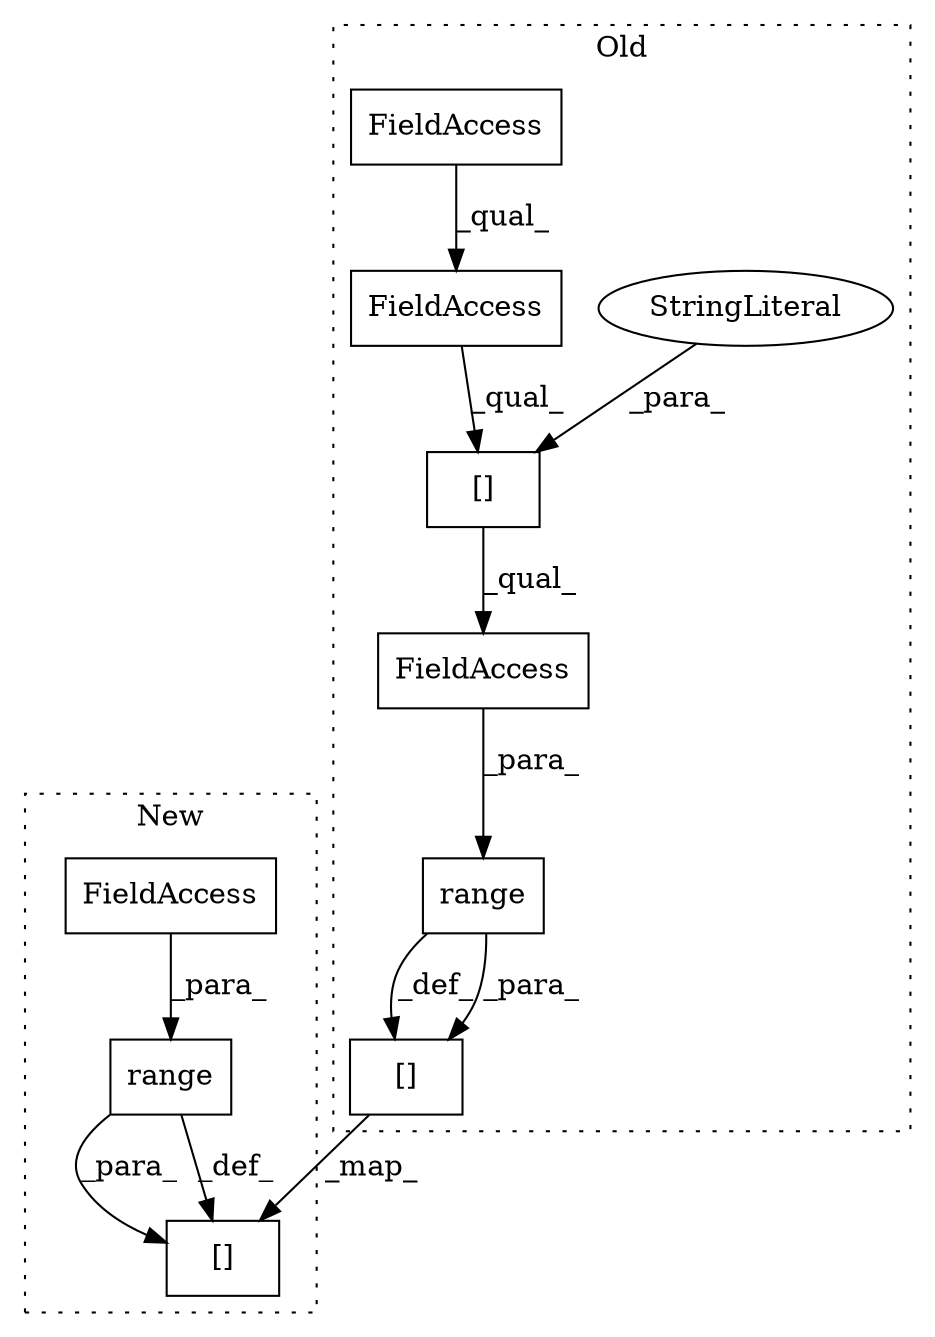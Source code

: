 digraph G {
subgraph cluster0 {
1 [label="[]" a="2" s="3946,3977" l="25,1" shape="box"];
3 [label="StringLiteral" a="45" s="3971" l="6" shape="ellipse"];
4 [label="FieldAccess" a="22" s="3946" l="24" shape="box"];
5 [label="FieldAccess" a="22" s="3946" l="7" shape="box"];
7 [label="FieldAccess" a="22" s="3946" l="43" shape="box"];
8 [label="range" a="32" s="3940,3989" l="6,1" shape="box"];
9 [label="[]" a="2" s="4000,4050" l="18,2" shape="box"];
label = "Old";
style="dotted";
}
subgraph cluster1 {
2 [label="range" a="32" s="3940,3956" l="6,1" shape="box"];
6 [label="FieldAccess" a="22" s="3946" l="10" shape="box"];
10 [label="[]" a="2" s="3967,4017" l="18,2" shape="box"];
label = "New";
style="dotted";
}
1 -> 7 [label="_qual_"];
2 -> 10 [label="_para_"];
2 -> 10 [label="_def_"];
3 -> 1 [label="_para_"];
4 -> 1 [label="_qual_"];
5 -> 4 [label="_qual_"];
6 -> 2 [label="_para_"];
7 -> 8 [label="_para_"];
8 -> 9 [label="_def_"];
8 -> 9 [label="_para_"];
9 -> 10 [label="_map_"];
}